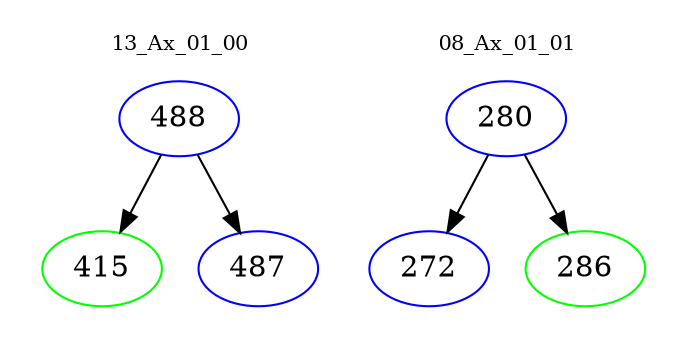 digraph{
subgraph cluster_0 {
color = white
label = "13_Ax_01_00";
fontsize=10;
T0_488 [label="488", color="blue"]
T0_488 -> T0_415 [color="black"]
T0_415 [label="415", color="green"]
T0_488 -> T0_487 [color="black"]
T0_487 [label="487", color="blue"]
}
subgraph cluster_1 {
color = white
label = "08_Ax_01_01";
fontsize=10;
T1_280 [label="280", color="blue"]
T1_280 -> T1_272 [color="black"]
T1_272 [label="272", color="blue"]
T1_280 -> T1_286 [color="black"]
T1_286 [label="286", color="green"]
}
}
